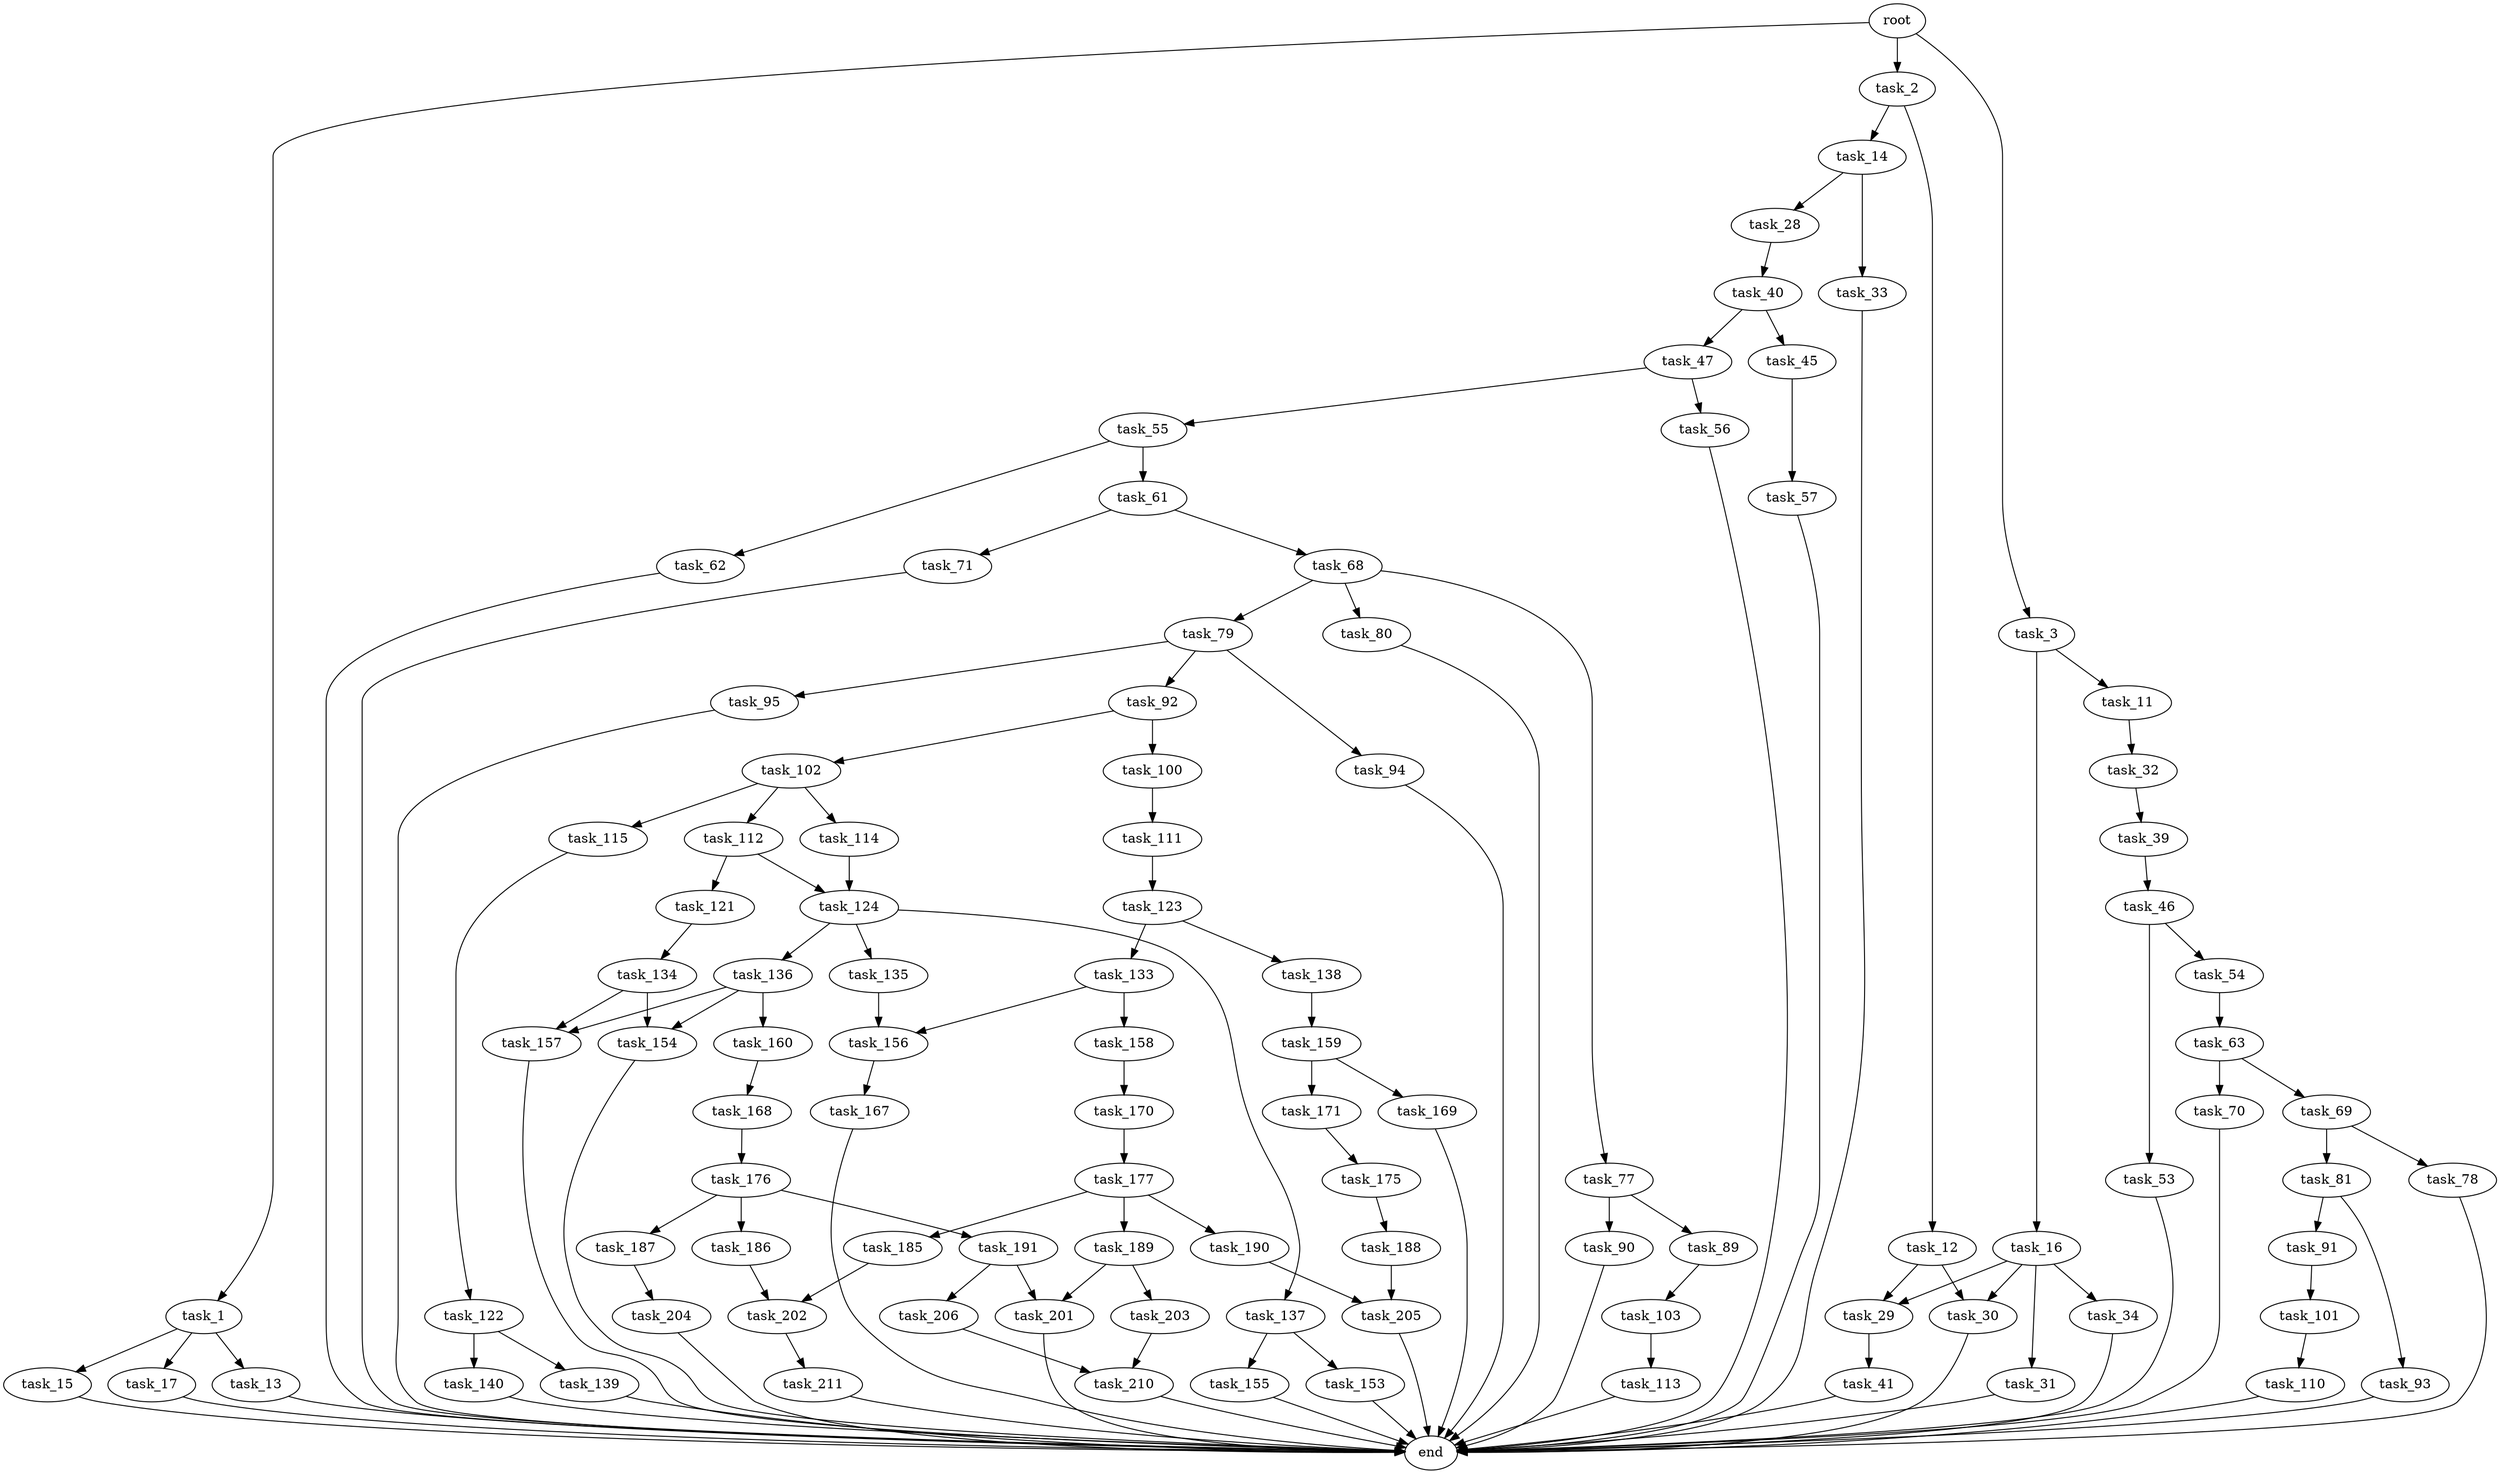 digraph G {
  root [size="0.000000"];
  task_1 [size="97961183185.000000"];
  task_2 [size="8589934592.000000"];
  task_3 [size="28915616326.000000"];
  task_11 [size="134217728000.000000"];
  task_12 [size="278480434204.000000"];
  task_13 [size="549755813888.000000"];
  task_14 [size="11604136805.000000"];
  task_15 [size="817497198915.000000"];
  task_16 [size="782757789696.000000"];
  task_17 [size="1108123102.000000"];
  task_28 [size="10469802085.000000"];
  task_29 [size="82639639470.000000"];
  task_30 [size="87166011660.000000"];
  task_31 [size="131866837994.000000"];
  task_32 [size="231928233984.000000"];
  task_33 [size="38092658869.000000"];
  task_34 [size="121313460824.000000"];
  task_39 [size="3386666717.000000"];
  task_40 [size="257114503605.000000"];
  task_41 [size="974946733709.000000"];
  task_45 [size="28991029248.000000"];
  task_46 [size="9682348019.000000"];
  task_47 [size="12902667071.000000"];
  task_53 [size="619742096070.000000"];
  task_54 [size="231928233984.000000"];
  task_55 [size="6058944161.000000"];
  task_56 [size="278962280009.000000"];
  task_57 [size="4323477112.000000"];
  task_61 [size="338358059743.000000"];
  task_62 [size="134217728000.000000"];
  task_63 [size="68719476736.000000"];
  task_68 [size="9082608313.000000"];
  task_69 [size="8589934592.000000"];
  task_70 [size="178756396755.000000"];
  task_71 [size="2571729588.000000"];
  task_77 [size="782757789696.000000"];
  task_78 [size="43002074272.000000"];
  task_79 [size="549755813888.000000"];
  task_80 [size="8008450061.000000"];
  task_81 [size="212458852973.000000"];
  task_89 [size="4171106377.000000"];
  task_90 [size="11794487839.000000"];
  task_91 [size="5540323417.000000"];
  task_92 [size="1155838468.000000"];
  task_93 [size="2547705624.000000"];
  task_94 [size="24135263162.000000"];
  task_95 [size="4481511633.000000"];
  task_100 [size="782757789696.000000"];
  task_101 [size="50950108917.000000"];
  task_102 [size="368293445632.000000"];
  task_103 [size="45896622921.000000"];
  task_110 [size="16547944390.000000"];
  task_111 [size="1073741824000.000000"];
  task_112 [size="28991029248.000000"];
  task_113 [size="368293445632.000000"];
  task_114 [size="785367010079.000000"];
  task_115 [size="8589934592.000000"];
  task_121 [size="368293445632.000000"];
  task_122 [size="231928233984.000000"];
  task_123 [size="10038406008.000000"];
  task_124 [size="2719931598.000000"];
  task_133 [size="2593319192.000000"];
  task_134 [size="231928233984.000000"];
  task_135 [size="1142730818593.000000"];
  task_136 [size="28991029248.000000"];
  task_137 [size="17770258908.000000"];
  task_138 [size="108887352900.000000"];
  task_139 [size="15540768891.000000"];
  task_140 [size="246382867810.000000"];
  task_153 [size="4988211392.000000"];
  task_154 [size="28991029248.000000"];
  task_155 [size="2969005758.000000"];
  task_156 [size="231928233984.000000"];
  task_157 [size="221006158456.000000"];
  task_158 [size="231928233984.000000"];
  task_159 [size="1073741824000.000000"];
  task_160 [size="7127914908.000000"];
  task_167 [size="8589934592.000000"];
  task_168 [size="3505080162.000000"];
  task_169 [size="913142449.000000"];
  task_170 [size="113592688500.000000"];
  task_171 [size="142770254215.000000"];
  task_175 [size="421055191797.000000"];
  task_176 [size="14677854761.000000"];
  task_177 [size="17310812735.000000"];
  task_185 [size="782757789696.000000"];
  task_186 [size="24343147631.000000"];
  task_187 [size="1920865438.000000"];
  task_188 [size="43423569243.000000"];
  task_189 [size="231928233984.000000"];
  task_190 [size="85887281497.000000"];
  task_191 [size="25405236262.000000"];
  task_201 [size="231928233984.000000"];
  task_202 [size="336752921650.000000"];
  task_203 [size="782757789696.000000"];
  task_204 [size="783013904906.000000"];
  task_205 [size="294209611017.000000"];
  task_206 [size="310017155337.000000"];
  task_210 [size="11878177075.000000"];
  task_211 [size="285659567484.000000"];
  end [size="0.000000"];

  root -> task_1 [size="1.000000"];
  root -> task_2 [size="1.000000"];
  root -> task_3 [size="1.000000"];
  task_1 -> task_13 [size="75497472.000000"];
  task_1 -> task_15 [size="75497472.000000"];
  task_1 -> task_17 [size="75497472.000000"];
  task_2 -> task_12 [size="33554432.000000"];
  task_2 -> task_14 [size="33554432.000000"];
  task_3 -> task_11 [size="33554432.000000"];
  task_3 -> task_16 [size="33554432.000000"];
  task_11 -> task_32 [size="209715200.000000"];
  task_12 -> task_29 [size="301989888.000000"];
  task_12 -> task_30 [size="301989888.000000"];
  task_13 -> end [size="1.000000"];
  task_14 -> task_28 [size="679477248.000000"];
  task_14 -> task_33 [size="679477248.000000"];
  task_15 -> end [size="1.000000"];
  task_16 -> task_29 [size="679477248.000000"];
  task_16 -> task_30 [size="679477248.000000"];
  task_16 -> task_31 [size="679477248.000000"];
  task_16 -> task_34 [size="679477248.000000"];
  task_17 -> end [size="1.000000"];
  task_28 -> task_40 [size="411041792.000000"];
  task_29 -> task_41 [size="301989888.000000"];
  task_30 -> end [size="1.000000"];
  task_31 -> end [size="1.000000"];
  task_32 -> task_39 [size="301989888.000000"];
  task_33 -> end [size="1.000000"];
  task_34 -> end [size="1.000000"];
  task_39 -> task_46 [size="75497472.000000"];
  task_40 -> task_45 [size="838860800.000000"];
  task_40 -> task_47 [size="838860800.000000"];
  task_41 -> end [size="1.000000"];
  task_45 -> task_57 [size="75497472.000000"];
  task_46 -> task_53 [size="301989888.000000"];
  task_46 -> task_54 [size="301989888.000000"];
  task_47 -> task_55 [size="536870912.000000"];
  task_47 -> task_56 [size="536870912.000000"];
  task_53 -> end [size="1.000000"];
  task_54 -> task_63 [size="301989888.000000"];
  task_55 -> task_61 [size="209715200.000000"];
  task_55 -> task_62 [size="209715200.000000"];
  task_56 -> end [size="1.000000"];
  task_57 -> end [size="1.000000"];
  task_61 -> task_68 [size="301989888.000000"];
  task_61 -> task_71 [size="301989888.000000"];
  task_62 -> end [size="1.000000"];
  task_63 -> task_69 [size="134217728.000000"];
  task_63 -> task_70 [size="134217728.000000"];
  task_68 -> task_77 [size="679477248.000000"];
  task_68 -> task_79 [size="679477248.000000"];
  task_68 -> task_80 [size="679477248.000000"];
  task_69 -> task_78 [size="33554432.000000"];
  task_69 -> task_81 [size="33554432.000000"];
  task_70 -> end [size="1.000000"];
  task_71 -> end [size="1.000000"];
  task_77 -> task_89 [size="679477248.000000"];
  task_77 -> task_90 [size="679477248.000000"];
  task_78 -> end [size="1.000000"];
  task_79 -> task_92 [size="536870912.000000"];
  task_79 -> task_94 [size="536870912.000000"];
  task_79 -> task_95 [size="536870912.000000"];
  task_80 -> end [size="1.000000"];
  task_81 -> task_91 [size="679477248.000000"];
  task_81 -> task_93 [size="679477248.000000"];
  task_89 -> task_103 [size="75497472.000000"];
  task_90 -> end [size="1.000000"];
  task_91 -> task_101 [size="134217728.000000"];
  task_92 -> task_100 [size="33554432.000000"];
  task_92 -> task_102 [size="33554432.000000"];
  task_93 -> end [size="1.000000"];
  task_94 -> end [size="1.000000"];
  task_95 -> end [size="1.000000"];
  task_100 -> task_111 [size="679477248.000000"];
  task_101 -> task_110 [size="75497472.000000"];
  task_102 -> task_112 [size="411041792.000000"];
  task_102 -> task_114 [size="411041792.000000"];
  task_102 -> task_115 [size="411041792.000000"];
  task_103 -> task_113 [size="33554432.000000"];
  task_110 -> end [size="1.000000"];
  task_111 -> task_123 [size="838860800.000000"];
  task_112 -> task_121 [size="75497472.000000"];
  task_112 -> task_124 [size="75497472.000000"];
  task_113 -> end [size="1.000000"];
  task_114 -> task_124 [size="536870912.000000"];
  task_115 -> task_122 [size="33554432.000000"];
  task_121 -> task_134 [size="411041792.000000"];
  task_122 -> task_139 [size="301989888.000000"];
  task_122 -> task_140 [size="301989888.000000"];
  task_123 -> task_133 [size="209715200.000000"];
  task_123 -> task_138 [size="209715200.000000"];
  task_124 -> task_135 [size="134217728.000000"];
  task_124 -> task_136 [size="134217728.000000"];
  task_124 -> task_137 [size="134217728.000000"];
  task_133 -> task_156 [size="75497472.000000"];
  task_133 -> task_158 [size="75497472.000000"];
  task_134 -> task_154 [size="301989888.000000"];
  task_134 -> task_157 [size="301989888.000000"];
  task_135 -> task_156 [size="679477248.000000"];
  task_136 -> task_154 [size="75497472.000000"];
  task_136 -> task_157 [size="75497472.000000"];
  task_136 -> task_160 [size="75497472.000000"];
  task_137 -> task_153 [size="679477248.000000"];
  task_137 -> task_155 [size="679477248.000000"];
  task_138 -> task_159 [size="134217728.000000"];
  task_139 -> end [size="1.000000"];
  task_140 -> end [size="1.000000"];
  task_153 -> end [size="1.000000"];
  task_154 -> end [size="1.000000"];
  task_155 -> end [size="1.000000"];
  task_156 -> task_167 [size="301989888.000000"];
  task_157 -> end [size="1.000000"];
  task_158 -> task_170 [size="301989888.000000"];
  task_159 -> task_169 [size="838860800.000000"];
  task_159 -> task_171 [size="838860800.000000"];
  task_160 -> task_168 [size="679477248.000000"];
  task_167 -> end [size="1.000000"];
  task_168 -> task_176 [size="75497472.000000"];
  task_169 -> end [size="1.000000"];
  task_170 -> task_177 [size="134217728.000000"];
  task_171 -> task_175 [size="411041792.000000"];
  task_175 -> task_188 [size="679477248.000000"];
  task_176 -> task_186 [size="679477248.000000"];
  task_176 -> task_187 [size="679477248.000000"];
  task_176 -> task_191 [size="679477248.000000"];
  task_177 -> task_185 [size="411041792.000000"];
  task_177 -> task_189 [size="411041792.000000"];
  task_177 -> task_190 [size="411041792.000000"];
  task_185 -> task_202 [size="679477248.000000"];
  task_186 -> task_202 [size="33554432.000000"];
  task_187 -> task_204 [size="75497472.000000"];
  task_188 -> task_205 [size="679477248.000000"];
  task_189 -> task_201 [size="301989888.000000"];
  task_189 -> task_203 [size="301989888.000000"];
  task_190 -> task_205 [size="75497472.000000"];
  task_191 -> task_201 [size="411041792.000000"];
  task_191 -> task_206 [size="411041792.000000"];
  task_201 -> end [size="1.000000"];
  task_202 -> task_211 [size="301989888.000000"];
  task_203 -> task_210 [size="679477248.000000"];
  task_204 -> end [size="1.000000"];
  task_205 -> end [size="1.000000"];
  task_206 -> task_210 [size="209715200.000000"];
  task_210 -> end [size="1.000000"];
  task_211 -> end [size="1.000000"];
}

